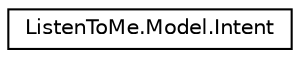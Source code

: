 digraph "Graphical Class Hierarchy"
{
  edge [fontname="Helvetica",fontsize="10",labelfontname="Helvetica",labelfontsize="10"];
  node [fontname="Helvetica",fontsize="10",shape=record];
  rankdir="LR";
  Node0 [label="ListenToMe.Model.Intent",height=0.2,width=0.4,color="black", fillcolor="white", style="filled",URL="$class_listen_to_me_1_1_model_1_1_intent.html",tooltip="subclass of RootObject. Note: these classes were easily pasted in C# using the visual studio tools fo..."];
}
